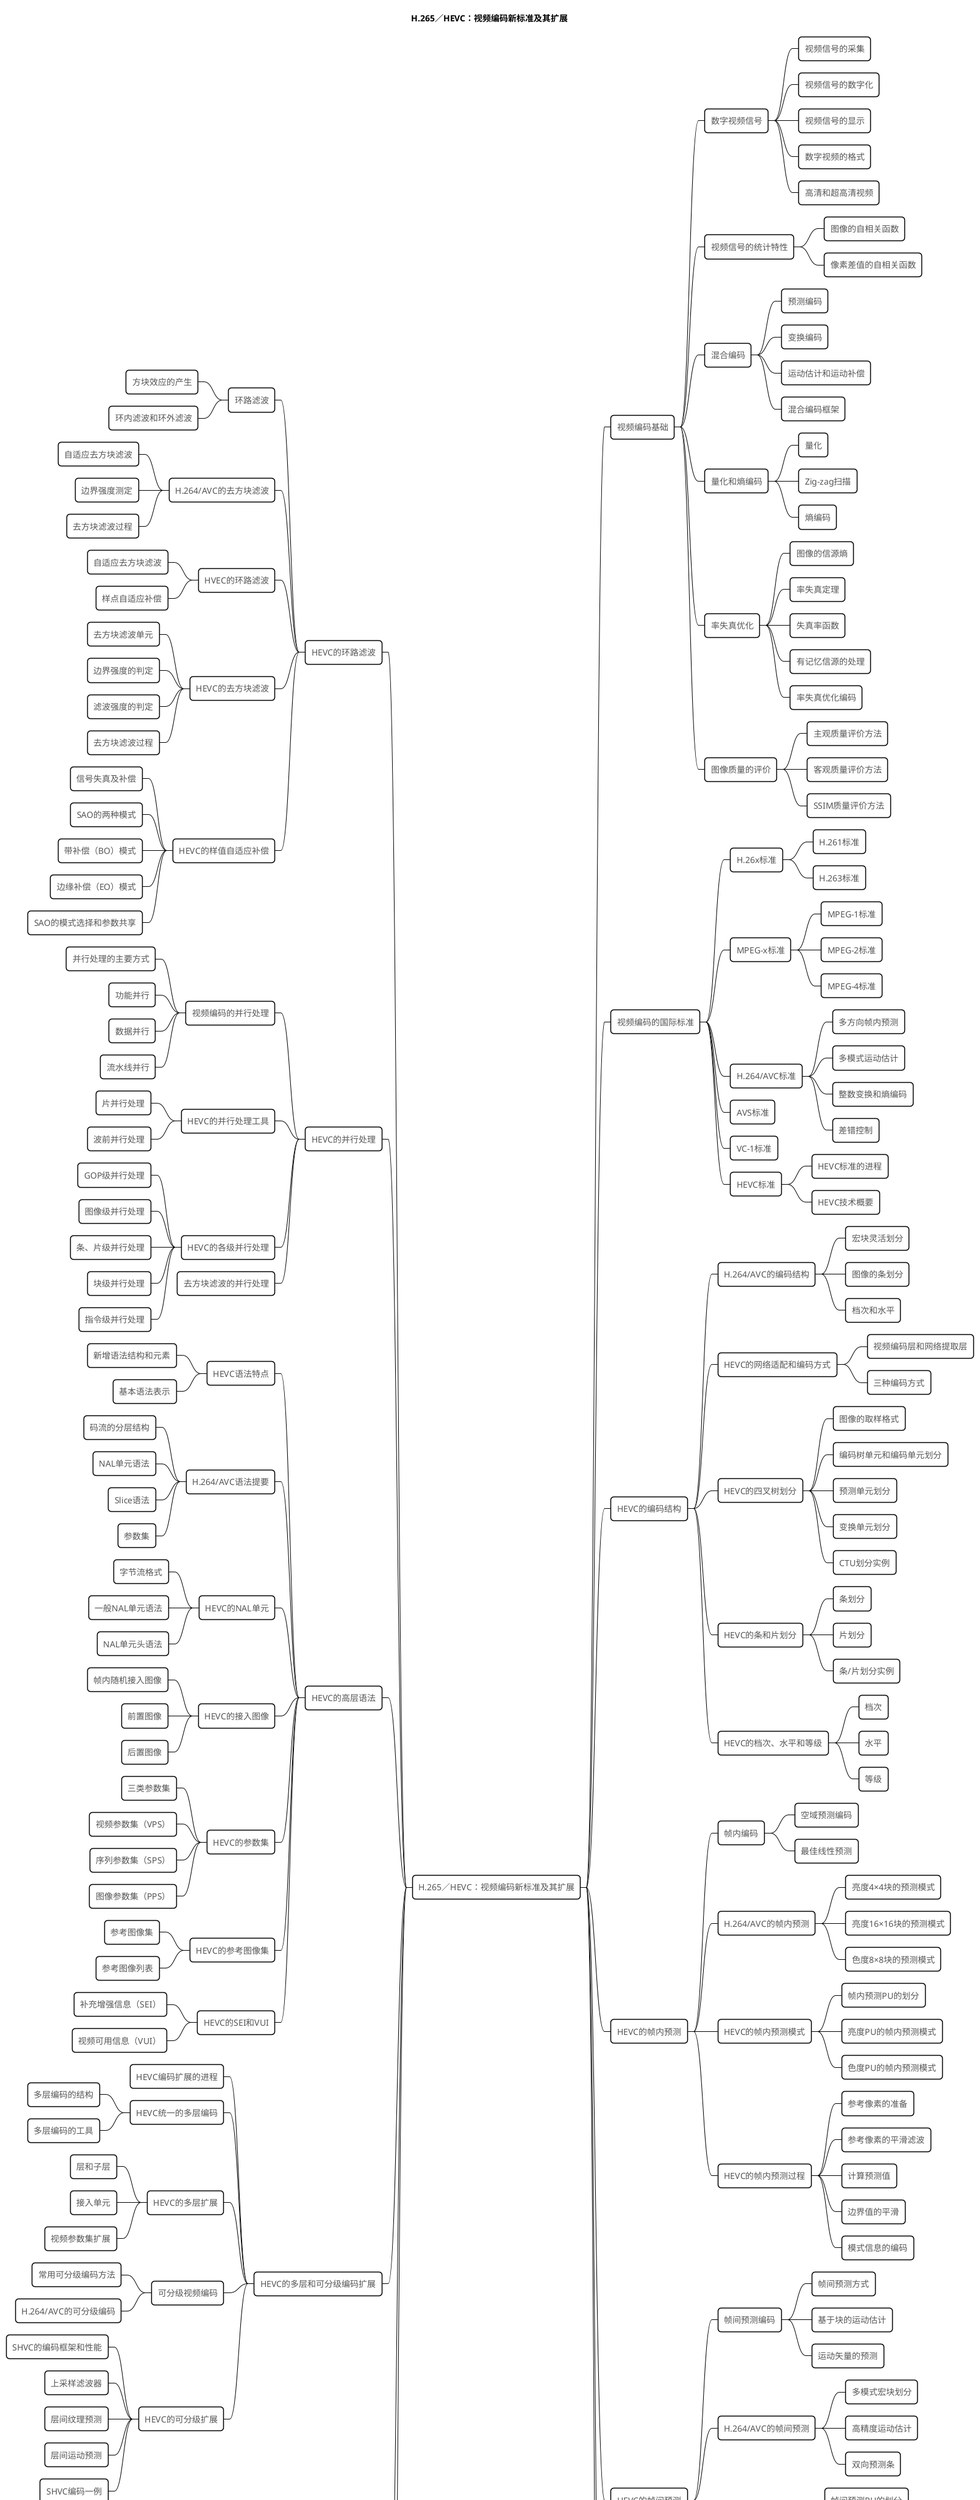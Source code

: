 
@startmindmap

' https://www.processon.com/view/5e5b5257e4b03627650b36e2?fromnew=1#map

<style>
mindmapDiagram {
  BackgroundColor white
  LineColor black
  RoundCorner 10
  FontColor #555
}
</style>

title H.265／HEVC：视频编码新标准及其扩展

* H.265／HEVC：视频编码新标准及其扩展

** 视频编码基础
*** 数字视频信号
**** 视频信号的采集
**** 视频信号的数字化
**** 视频信号的显示
**** 数字视频的格式
**** 高清和超高清视频
*** 视频信号的统计特性
**** 图像的自相关函数
**** 像素差值的自相关函数
*** 混合编码
**** 预测编码
**** 变换编码
**** 运动估计和运动补偿
**** 混合编码框架
*** 量化和熵编码
**** 量化
**** Zig-zag扫描
**** 熵编码
*** 率失真优化
**** 图像的信源熵
**** 率失真定理
**** 失真率函数
**** 有记忆信源的处理
**** 率失真优化编码
*** 图像质量的评价
**** 主观质量评价方法
**** 客观质量评价方法
**** SSIM质量评价方法

** 视频编码的国际标准
*** H.26x标准
**** H.261标准
**** H.263标准
*** MPEG-x标准
**** MPEG-1标准
**** MPEG-2标准
**** MPEG-4标准
*** H.264/AVC标准
**** 多方向帧内预测
**** 多模式运动估计
**** 整数变换和熵编码
**** 差错控制
*** AVS标准
*** VC-1标准
*** HEVC标准
**** HEVC标准的进程
**** HEVC技术概要

** HEVC的编码结构
*** H.264/AVC的编码结构
**** 宏块灵活划分
**** 图像的条划分
**** 档次和水平
*** HEVC的网络适配和编码方式
**** 视频编码层和网络提取层
**** 三种编码方式
*** HEVC的四叉树划分
**** 图像的取样格式
**** 编码树单元和编码单元划分
**** 预测单元划分
**** 变换单元划分
**** CTU划分实例
*** HEVC的条和片划分
**** 条划分
**** 片划分
**** 条/片划分实例
*** HEVC的档次、水平和等级
**** 档次
**** 水平
**** 等级

** HEVC的帧内预测
*** 帧内编码
**** 空域预测编码
**** 最佳线性预测
*** H.264/AVC的帧内预测
**** 亮度4×4块的预测模式
**** 亮度16×16块的预测模式
**** 色度8×8块的预测模式
*** HEVC的帧内预测模式
**** 帧内预测PU的划分
**** 亮度PU的帧内预测模式
**** 色度PU的帧内预测模式
*** HEVC的帧内预测过程
**** 参考像素的准备
**** 参考像素的平滑滤波
**** 计算预测值
**** 边界值的平滑
**** 模式信息的编码

** HEVC的帧间预测
*** 帧间预测编码
**** 帧间预测方式
**** 基于块的运动估计
**** 运动矢量的预测
*** H.264/AVC的帧间预测
**** 多模式宏块划分
**** 高精度运动估计
**** 双向预测条
*** HEVC的帧间预测
**** 帧间预测PU的划分
**** 子像素插值
*** HEVC的运动参数编码
**** 运动参数的编码传送
**** Merge模式
**** Skip模式
**** Inter模式
**** 帧间预测模式的选择

** HEVC的变换和量化
*** 变换与量化
**** 离散余弦变换和正弦变换
**** 量化和量化失真
*** H.264/AVC的变换与量化
**** 4×4整数DCT变换
**** 变换系数的量化
*** HEVC残差的整数变换
**** 残差四叉树（RQT）
**** 整数DCT变换
**** 4×4整数DST变换
*** HEVC变换系数的量化
**** 量化参数和量化步长
**** 量化和反量化计算
**** 加权量化矩阵
*** HEVC变换块的编码表示
**** 量化后系数的扫描
**** 变换系数的表示
**** 变换跳过

** HEVC的熵编码
*** 熵编码
**** 熵编码的要求
**** 定长编码
**** 变长编码
*** 算术编码
**** 一般算术编码
**** 自适应算术编码
**** 二进制算术编码
**** 自适应二进制算术编码
*** HEVC的算术编码
**** CABAC框架
**** 二进制化
**** 上下文模型
**** 常规编码模式
**** 旁路编码模式
*** 上下文建模和更新
**** 上下文关系
**** 上下文模型的初始化
**** 上下文模型的更新

left side

** HEVC的环路滤波
*** 环路滤波
**** 方块效应的产生
**** 环内滤波和环外滤波
*** H.264/AVC的去方块滤波
**** 自适应去方块滤波
**** 边界强度测定
**** 去方块滤波过程
*** HVEC的环路滤波
**** 自适应去方块滤波
**** 样点自适应补偿
*** HEVC的去方块滤波
**** 去方块滤波单元
**** 边界强度的判定
**** 滤波强度的判定
**** 去方块滤波过程
*** HEVC的样值自适应补偿
**** 信号失真及补偿
**** SAO的两种模式
**** 带补偿（BO）模式
**** 边缘补偿（EO）模式
**** SAO的模式选择和参数共享

** HEVC的并行处理
*** 视频编码的并行处理
**** 并行处理的主要方式
**** 功能并行
**** 数据并行
**** 流水线并行
*** HEVC的并行处理工具
**** 片并行处理
**** 波前并行处理
*** HEVC的各级并行处理
**** GOP级并行处理
**** 图像级并行处理
**** 条、片级并行处理
**** 块级并行处理
**** 指令级并行处理
*** 去方块滤波的并行处理

** HEVC的高层语法
*** HEVC语法特点
**** 新增语法结构和元素
**** 基本语法表示
*** H.264/AVC语法提要
**** 码流的分层结构
**** NAL单元语法
**** Slice语法
**** 参数集
*** HEVC的NAL单元
**** 字节流格式
**** 一般NAL单元语法
**** NAL单元头语法
*** HEVC的接入图像
**** 帧内随机接入图像
**** 前置图像
**** 后置图像
*** HEVC的参数集
**** 三类参数集
**** 视频参数集（VPS）
**** 序列参数集（SPS）
**** 图像参数集（PPS）
*** HEVC的参考图像集
**** 参考图像集
**** 参考图像列表
*** HEVC的SEI和VUI
**** 补充增强信息（SEI）
**** 视频可用信息（VUI）

** HEVC的多层和可分级编码扩展
*** HEVC编码扩展的进程
*** HEVC统一的多层编码
**** 多层编码的结构
**** 多层编码的工具
*** HEVC的多层扩展
**** 层和子层
**** 接入单元
**** 视频参数集扩展
*** 可分级视频编码
**** 常用可分级编码方法
**** H.264/AVC的可分级编码
*** HEVC的可分级扩展
**** SHVC的编码框架和性能
**** 上采样滤波器
**** 层间纹理预测
**** 层间运动预测
**** SHVC编码一例

** HEVC的多视点和3D编码扩展
*** 立体视频编码
**** 立体视频和多视点视频
**** 立体视频的采集和显示
**** 多视点视频编码
**** H.264/AVC的多视点编码
*** HEVC的多视点扩展
**** MV-HEVC编码系统
**** 多视点编码工具
**** 虚拟视点的合成
*** HEVC的3D扩展
**** 立体图像的深度图
**** 深度图的编码
**** 深度图的编码工具

** HEVC的实现
*** HEVC的参考软件HM
*** HEVC的复杂度
**** 功能单元的复杂度
**** HM的编码复杂度
**** HM的解码复杂度
**** 和H.264/AVC比较
*** HEVC编码器的实现考虑
**** 软件实现考虑
**** 硬件实现考虑
*** HEVC的解码实验
**** HEVC的测试序列
**** 基于ARM的解码
**** 基于X86的解码
**** 解码性能分析
*** HEVC的编解码器简例
**** 基于DSP的HEVC解码器
**** HEVC解码器芯片
**** HEVC编码器芯片
**** HEVC编码系统



@endmindmap
